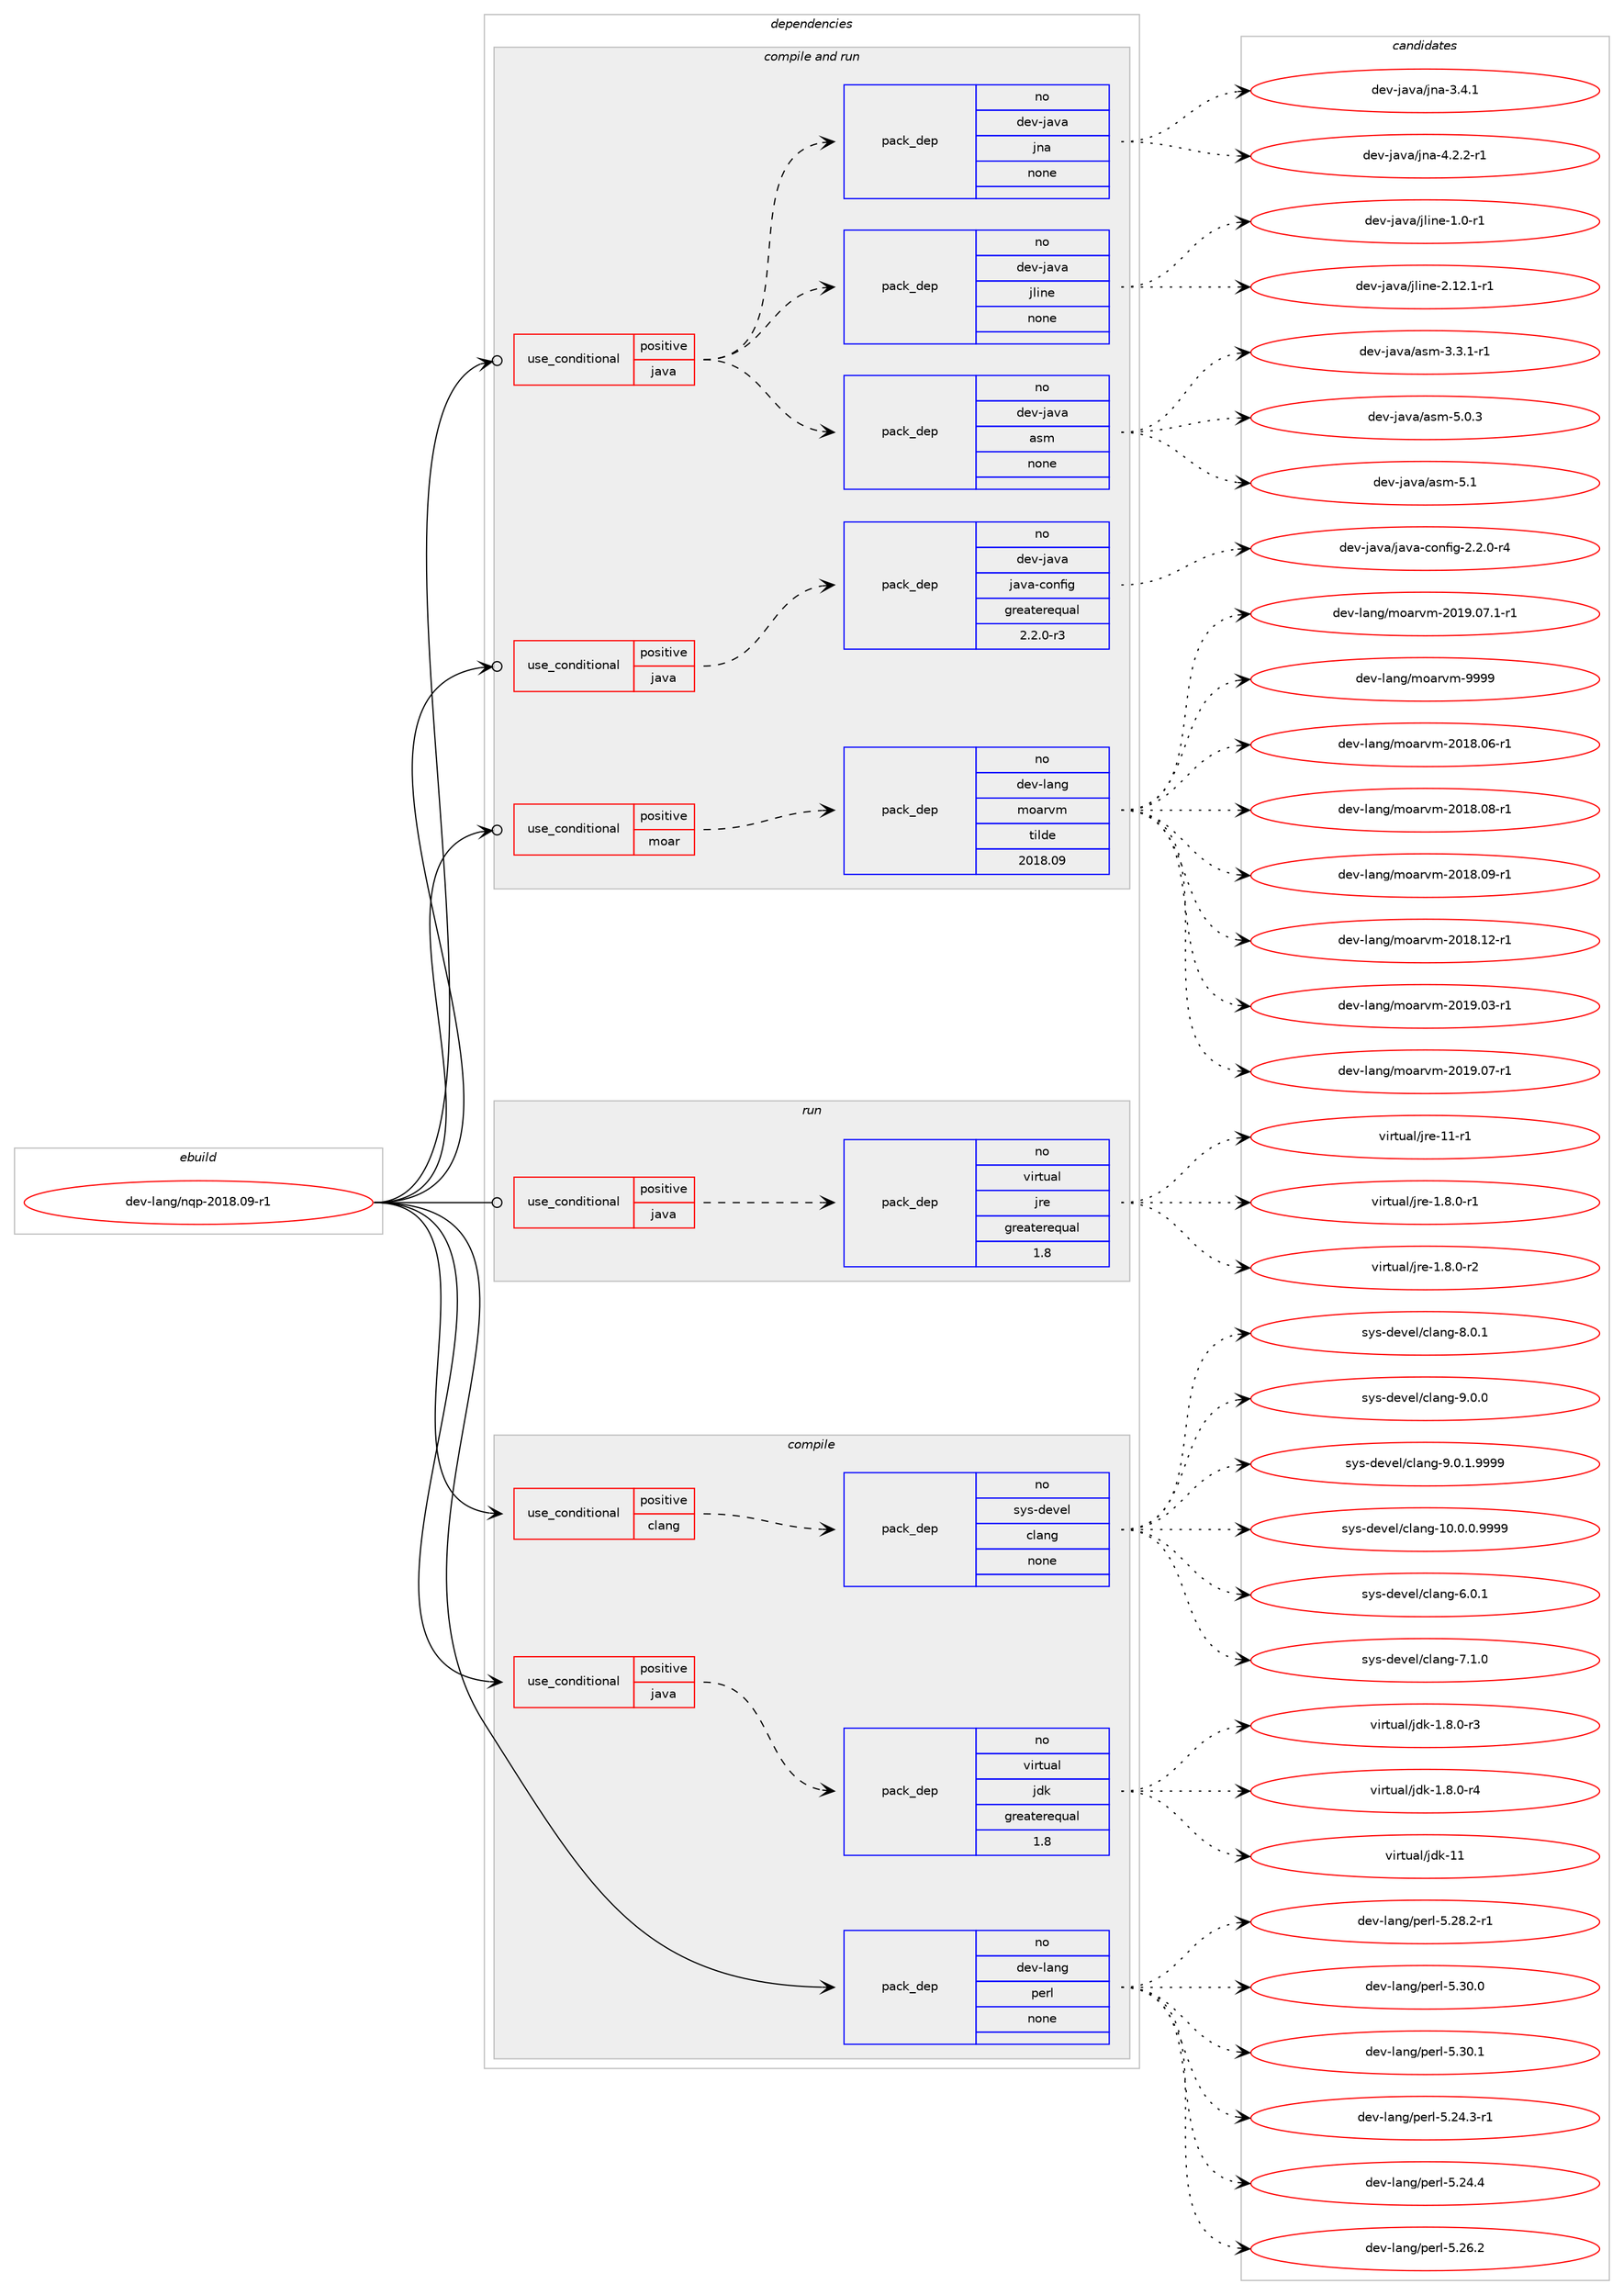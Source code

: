 digraph prolog {

# *************
# Graph options
# *************

newrank=true;
concentrate=true;
compound=true;
graph [rankdir=LR,fontname=Helvetica,fontsize=10,ranksep=1.5];#, ranksep=2.5, nodesep=0.2];
edge  [arrowhead=vee];
node  [fontname=Helvetica,fontsize=10];

# **********
# The ebuild
# **********

subgraph cluster_leftcol {
color=gray;
rank=same;
label=<<i>ebuild</i>>;
id [label="dev-lang/nqp-2018.09-r1", color=red, width=4, href="../dev-lang/nqp-2018.09-r1.svg"];
}

# ****************
# The dependencies
# ****************

subgraph cluster_midcol {
color=gray;
label=<<i>dependencies</i>>;
subgraph cluster_compile {
fillcolor="#eeeeee";
style=filled;
label=<<i>compile</i>>;
subgraph cond129983 {
dependency559126 [label=<<TABLE BORDER="0" CELLBORDER="1" CELLSPACING="0" CELLPADDING="4"><TR><TD ROWSPAN="3" CELLPADDING="10">use_conditional</TD></TR><TR><TD>positive</TD></TR><TR><TD>clang</TD></TR></TABLE>>, shape=none, color=red];
subgraph pack417902 {
dependency559127 [label=<<TABLE BORDER="0" CELLBORDER="1" CELLSPACING="0" CELLPADDING="4" WIDTH="220"><TR><TD ROWSPAN="6" CELLPADDING="30">pack_dep</TD></TR><TR><TD WIDTH="110">no</TD></TR><TR><TD>sys-devel</TD></TR><TR><TD>clang</TD></TR><TR><TD>none</TD></TR><TR><TD></TD></TR></TABLE>>, shape=none, color=blue];
}
dependency559126:e -> dependency559127:w [weight=20,style="dashed",arrowhead="vee"];
}
id:e -> dependency559126:w [weight=20,style="solid",arrowhead="vee"];
subgraph cond129984 {
dependency559128 [label=<<TABLE BORDER="0" CELLBORDER="1" CELLSPACING="0" CELLPADDING="4"><TR><TD ROWSPAN="3" CELLPADDING="10">use_conditional</TD></TR><TR><TD>positive</TD></TR><TR><TD>java</TD></TR></TABLE>>, shape=none, color=red];
subgraph pack417903 {
dependency559129 [label=<<TABLE BORDER="0" CELLBORDER="1" CELLSPACING="0" CELLPADDING="4" WIDTH="220"><TR><TD ROWSPAN="6" CELLPADDING="30">pack_dep</TD></TR><TR><TD WIDTH="110">no</TD></TR><TR><TD>virtual</TD></TR><TR><TD>jdk</TD></TR><TR><TD>greaterequal</TD></TR><TR><TD>1.8</TD></TR></TABLE>>, shape=none, color=blue];
}
dependency559128:e -> dependency559129:w [weight=20,style="dashed",arrowhead="vee"];
}
id:e -> dependency559128:w [weight=20,style="solid",arrowhead="vee"];
subgraph pack417904 {
dependency559130 [label=<<TABLE BORDER="0" CELLBORDER="1" CELLSPACING="0" CELLPADDING="4" WIDTH="220"><TR><TD ROWSPAN="6" CELLPADDING="30">pack_dep</TD></TR><TR><TD WIDTH="110">no</TD></TR><TR><TD>dev-lang</TD></TR><TR><TD>perl</TD></TR><TR><TD>none</TD></TR><TR><TD></TD></TR></TABLE>>, shape=none, color=blue];
}
id:e -> dependency559130:w [weight=20,style="solid",arrowhead="vee"];
}
subgraph cluster_compileandrun {
fillcolor="#eeeeee";
style=filled;
label=<<i>compile and run</i>>;
subgraph cond129985 {
dependency559131 [label=<<TABLE BORDER="0" CELLBORDER="1" CELLSPACING="0" CELLPADDING="4"><TR><TD ROWSPAN="3" CELLPADDING="10">use_conditional</TD></TR><TR><TD>positive</TD></TR><TR><TD>java</TD></TR></TABLE>>, shape=none, color=red];
subgraph pack417905 {
dependency559132 [label=<<TABLE BORDER="0" CELLBORDER="1" CELLSPACING="0" CELLPADDING="4" WIDTH="220"><TR><TD ROWSPAN="6" CELLPADDING="30">pack_dep</TD></TR><TR><TD WIDTH="110">no</TD></TR><TR><TD>dev-java</TD></TR><TR><TD>asm</TD></TR><TR><TD>none</TD></TR><TR><TD></TD></TR></TABLE>>, shape=none, color=blue];
}
dependency559131:e -> dependency559132:w [weight=20,style="dashed",arrowhead="vee"];
subgraph pack417906 {
dependency559133 [label=<<TABLE BORDER="0" CELLBORDER="1" CELLSPACING="0" CELLPADDING="4" WIDTH="220"><TR><TD ROWSPAN="6" CELLPADDING="30">pack_dep</TD></TR><TR><TD WIDTH="110">no</TD></TR><TR><TD>dev-java</TD></TR><TR><TD>jline</TD></TR><TR><TD>none</TD></TR><TR><TD></TD></TR></TABLE>>, shape=none, color=blue];
}
dependency559131:e -> dependency559133:w [weight=20,style="dashed",arrowhead="vee"];
subgraph pack417907 {
dependency559134 [label=<<TABLE BORDER="0" CELLBORDER="1" CELLSPACING="0" CELLPADDING="4" WIDTH="220"><TR><TD ROWSPAN="6" CELLPADDING="30">pack_dep</TD></TR><TR><TD WIDTH="110">no</TD></TR><TR><TD>dev-java</TD></TR><TR><TD>jna</TD></TR><TR><TD>none</TD></TR><TR><TD></TD></TR></TABLE>>, shape=none, color=blue];
}
dependency559131:e -> dependency559134:w [weight=20,style="dashed",arrowhead="vee"];
}
id:e -> dependency559131:w [weight=20,style="solid",arrowhead="odotvee"];
subgraph cond129986 {
dependency559135 [label=<<TABLE BORDER="0" CELLBORDER="1" CELLSPACING="0" CELLPADDING="4"><TR><TD ROWSPAN="3" CELLPADDING="10">use_conditional</TD></TR><TR><TD>positive</TD></TR><TR><TD>java</TD></TR></TABLE>>, shape=none, color=red];
subgraph pack417908 {
dependency559136 [label=<<TABLE BORDER="0" CELLBORDER="1" CELLSPACING="0" CELLPADDING="4" WIDTH="220"><TR><TD ROWSPAN="6" CELLPADDING="30">pack_dep</TD></TR><TR><TD WIDTH="110">no</TD></TR><TR><TD>dev-java</TD></TR><TR><TD>java-config</TD></TR><TR><TD>greaterequal</TD></TR><TR><TD>2.2.0-r3</TD></TR></TABLE>>, shape=none, color=blue];
}
dependency559135:e -> dependency559136:w [weight=20,style="dashed",arrowhead="vee"];
}
id:e -> dependency559135:w [weight=20,style="solid",arrowhead="odotvee"];
subgraph cond129987 {
dependency559137 [label=<<TABLE BORDER="0" CELLBORDER="1" CELLSPACING="0" CELLPADDING="4"><TR><TD ROWSPAN="3" CELLPADDING="10">use_conditional</TD></TR><TR><TD>positive</TD></TR><TR><TD>moar</TD></TR></TABLE>>, shape=none, color=red];
subgraph pack417909 {
dependency559138 [label=<<TABLE BORDER="0" CELLBORDER="1" CELLSPACING="0" CELLPADDING="4" WIDTH="220"><TR><TD ROWSPAN="6" CELLPADDING="30">pack_dep</TD></TR><TR><TD WIDTH="110">no</TD></TR><TR><TD>dev-lang</TD></TR><TR><TD>moarvm</TD></TR><TR><TD>tilde</TD></TR><TR><TD>2018.09</TD></TR></TABLE>>, shape=none, color=blue];
}
dependency559137:e -> dependency559138:w [weight=20,style="dashed",arrowhead="vee"];
}
id:e -> dependency559137:w [weight=20,style="solid",arrowhead="odotvee"];
}
subgraph cluster_run {
fillcolor="#eeeeee";
style=filled;
label=<<i>run</i>>;
subgraph cond129988 {
dependency559139 [label=<<TABLE BORDER="0" CELLBORDER="1" CELLSPACING="0" CELLPADDING="4"><TR><TD ROWSPAN="3" CELLPADDING="10">use_conditional</TD></TR><TR><TD>positive</TD></TR><TR><TD>java</TD></TR></TABLE>>, shape=none, color=red];
subgraph pack417910 {
dependency559140 [label=<<TABLE BORDER="0" CELLBORDER="1" CELLSPACING="0" CELLPADDING="4" WIDTH="220"><TR><TD ROWSPAN="6" CELLPADDING="30">pack_dep</TD></TR><TR><TD WIDTH="110">no</TD></TR><TR><TD>virtual</TD></TR><TR><TD>jre</TD></TR><TR><TD>greaterequal</TD></TR><TR><TD>1.8</TD></TR></TABLE>>, shape=none, color=blue];
}
dependency559139:e -> dependency559140:w [weight=20,style="dashed",arrowhead="vee"];
}
id:e -> dependency559139:w [weight=20,style="solid",arrowhead="odot"];
}
}

# **************
# The candidates
# **************

subgraph cluster_choices {
rank=same;
color=gray;
label=<<i>candidates</i>>;

subgraph choice417902 {
color=black;
nodesep=1;
choice11512111545100101118101108479910897110103454948464846484657575757 [label="sys-devel/clang-10.0.0.9999", color=red, width=4,href="../sys-devel/clang-10.0.0.9999.svg"];
choice11512111545100101118101108479910897110103455446484649 [label="sys-devel/clang-6.0.1", color=red, width=4,href="../sys-devel/clang-6.0.1.svg"];
choice11512111545100101118101108479910897110103455546494648 [label="sys-devel/clang-7.1.0", color=red, width=4,href="../sys-devel/clang-7.1.0.svg"];
choice11512111545100101118101108479910897110103455646484649 [label="sys-devel/clang-8.0.1", color=red, width=4,href="../sys-devel/clang-8.0.1.svg"];
choice11512111545100101118101108479910897110103455746484648 [label="sys-devel/clang-9.0.0", color=red, width=4,href="../sys-devel/clang-9.0.0.svg"];
choice115121115451001011181011084799108971101034557464846494657575757 [label="sys-devel/clang-9.0.1.9999", color=red, width=4,href="../sys-devel/clang-9.0.1.9999.svg"];
dependency559127:e -> choice11512111545100101118101108479910897110103454948464846484657575757:w [style=dotted,weight="100"];
dependency559127:e -> choice11512111545100101118101108479910897110103455446484649:w [style=dotted,weight="100"];
dependency559127:e -> choice11512111545100101118101108479910897110103455546494648:w [style=dotted,weight="100"];
dependency559127:e -> choice11512111545100101118101108479910897110103455646484649:w [style=dotted,weight="100"];
dependency559127:e -> choice11512111545100101118101108479910897110103455746484648:w [style=dotted,weight="100"];
dependency559127:e -> choice115121115451001011181011084799108971101034557464846494657575757:w [style=dotted,weight="100"];
}
subgraph choice417903 {
color=black;
nodesep=1;
choice11810511411611797108471061001074549465646484511451 [label="virtual/jdk-1.8.0-r3", color=red, width=4,href="../virtual/jdk-1.8.0-r3.svg"];
choice11810511411611797108471061001074549465646484511452 [label="virtual/jdk-1.8.0-r4", color=red, width=4,href="../virtual/jdk-1.8.0-r4.svg"];
choice1181051141161179710847106100107454949 [label="virtual/jdk-11", color=red, width=4,href="../virtual/jdk-11.svg"];
dependency559129:e -> choice11810511411611797108471061001074549465646484511451:w [style=dotted,weight="100"];
dependency559129:e -> choice11810511411611797108471061001074549465646484511452:w [style=dotted,weight="100"];
dependency559129:e -> choice1181051141161179710847106100107454949:w [style=dotted,weight="100"];
}
subgraph choice417904 {
color=black;
nodesep=1;
choice100101118451089711010347112101114108455346505246514511449 [label="dev-lang/perl-5.24.3-r1", color=red, width=4,href="../dev-lang/perl-5.24.3-r1.svg"];
choice10010111845108971101034711210111410845534650524652 [label="dev-lang/perl-5.24.4", color=red, width=4,href="../dev-lang/perl-5.24.4.svg"];
choice10010111845108971101034711210111410845534650544650 [label="dev-lang/perl-5.26.2", color=red, width=4,href="../dev-lang/perl-5.26.2.svg"];
choice100101118451089711010347112101114108455346505646504511449 [label="dev-lang/perl-5.28.2-r1", color=red, width=4,href="../dev-lang/perl-5.28.2-r1.svg"];
choice10010111845108971101034711210111410845534651484648 [label="dev-lang/perl-5.30.0", color=red, width=4,href="../dev-lang/perl-5.30.0.svg"];
choice10010111845108971101034711210111410845534651484649 [label="dev-lang/perl-5.30.1", color=red, width=4,href="../dev-lang/perl-5.30.1.svg"];
dependency559130:e -> choice100101118451089711010347112101114108455346505246514511449:w [style=dotted,weight="100"];
dependency559130:e -> choice10010111845108971101034711210111410845534650524652:w [style=dotted,weight="100"];
dependency559130:e -> choice10010111845108971101034711210111410845534650544650:w [style=dotted,weight="100"];
dependency559130:e -> choice100101118451089711010347112101114108455346505646504511449:w [style=dotted,weight="100"];
dependency559130:e -> choice10010111845108971101034711210111410845534651484648:w [style=dotted,weight="100"];
dependency559130:e -> choice10010111845108971101034711210111410845534651484649:w [style=dotted,weight="100"];
}
subgraph choice417905 {
color=black;
nodesep=1;
choice10010111845106971189747971151094551465146494511449 [label="dev-java/asm-3.3.1-r1", color=red, width=4,href="../dev-java/asm-3.3.1-r1.svg"];
choice1001011184510697118974797115109455346484651 [label="dev-java/asm-5.0.3", color=red, width=4,href="../dev-java/asm-5.0.3.svg"];
choice100101118451069711897479711510945534649 [label="dev-java/asm-5.1", color=red, width=4,href="../dev-java/asm-5.1.svg"];
dependency559132:e -> choice10010111845106971189747971151094551465146494511449:w [style=dotted,weight="100"];
dependency559132:e -> choice1001011184510697118974797115109455346484651:w [style=dotted,weight="100"];
dependency559132:e -> choice100101118451069711897479711510945534649:w [style=dotted,weight="100"];
}
subgraph choice417906 {
color=black;
nodesep=1;
choice10010111845106971189747106108105110101454946484511449 [label="dev-java/jline-1.0-r1", color=red, width=4,href="../dev-java/jline-1.0-r1.svg"];
choice10010111845106971189747106108105110101455046495046494511449 [label="dev-java/jline-2.12.1-r1", color=red, width=4,href="../dev-java/jline-2.12.1-r1.svg"];
dependency559133:e -> choice10010111845106971189747106108105110101454946484511449:w [style=dotted,weight="100"];
dependency559133:e -> choice10010111845106971189747106108105110101455046495046494511449:w [style=dotted,weight="100"];
}
subgraph choice417907 {
color=black;
nodesep=1;
choice1001011184510697118974710611097455146524649 [label="dev-java/jna-3.4.1", color=red, width=4,href="../dev-java/jna-3.4.1.svg"];
choice10010111845106971189747106110974552465046504511449 [label="dev-java/jna-4.2.2-r1", color=red, width=4,href="../dev-java/jna-4.2.2-r1.svg"];
dependency559134:e -> choice1001011184510697118974710611097455146524649:w [style=dotted,weight="100"];
dependency559134:e -> choice10010111845106971189747106110974552465046504511449:w [style=dotted,weight="100"];
}
subgraph choice417908 {
color=black;
nodesep=1;
choice10010111845106971189747106971189745991111101021051034550465046484511452 [label="dev-java/java-config-2.2.0-r4", color=red, width=4,href="../dev-java/java-config-2.2.0-r4.svg"];
dependency559136:e -> choice10010111845106971189747106971189745991111101021051034550465046484511452:w [style=dotted,weight="100"];
}
subgraph choice417909 {
color=black;
nodesep=1;
choice1001011184510897110103471091119711411810945504849564648544511449 [label="dev-lang/moarvm-2018.06-r1", color=red, width=4,href="../dev-lang/moarvm-2018.06-r1.svg"];
choice1001011184510897110103471091119711411810945504849564648564511449 [label="dev-lang/moarvm-2018.08-r1", color=red, width=4,href="../dev-lang/moarvm-2018.08-r1.svg"];
choice1001011184510897110103471091119711411810945504849564648574511449 [label="dev-lang/moarvm-2018.09-r1", color=red, width=4,href="../dev-lang/moarvm-2018.09-r1.svg"];
choice1001011184510897110103471091119711411810945504849564649504511449 [label="dev-lang/moarvm-2018.12-r1", color=red, width=4,href="../dev-lang/moarvm-2018.12-r1.svg"];
choice1001011184510897110103471091119711411810945504849574648514511449 [label="dev-lang/moarvm-2019.03-r1", color=red, width=4,href="../dev-lang/moarvm-2019.03-r1.svg"];
choice1001011184510897110103471091119711411810945504849574648554511449 [label="dev-lang/moarvm-2019.07-r1", color=red, width=4,href="../dev-lang/moarvm-2019.07-r1.svg"];
choice10010111845108971101034710911197114118109455048495746485546494511449 [label="dev-lang/moarvm-2019.07.1-r1", color=red, width=4,href="../dev-lang/moarvm-2019.07.1-r1.svg"];
choice100101118451089711010347109111971141181094557575757 [label="dev-lang/moarvm-9999", color=red, width=4,href="../dev-lang/moarvm-9999.svg"];
dependency559138:e -> choice1001011184510897110103471091119711411810945504849564648544511449:w [style=dotted,weight="100"];
dependency559138:e -> choice1001011184510897110103471091119711411810945504849564648564511449:w [style=dotted,weight="100"];
dependency559138:e -> choice1001011184510897110103471091119711411810945504849564648574511449:w [style=dotted,weight="100"];
dependency559138:e -> choice1001011184510897110103471091119711411810945504849564649504511449:w [style=dotted,weight="100"];
dependency559138:e -> choice1001011184510897110103471091119711411810945504849574648514511449:w [style=dotted,weight="100"];
dependency559138:e -> choice1001011184510897110103471091119711411810945504849574648554511449:w [style=dotted,weight="100"];
dependency559138:e -> choice10010111845108971101034710911197114118109455048495746485546494511449:w [style=dotted,weight="100"];
dependency559138:e -> choice100101118451089711010347109111971141181094557575757:w [style=dotted,weight="100"];
}
subgraph choice417910 {
color=black;
nodesep=1;
choice11810511411611797108471061141014549465646484511449 [label="virtual/jre-1.8.0-r1", color=red, width=4,href="../virtual/jre-1.8.0-r1.svg"];
choice11810511411611797108471061141014549465646484511450 [label="virtual/jre-1.8.0-r2", color=red, width=4,href="../virtual/jre-1.8.0-r2.svg"];
choice11810511411611797108471061141014549494511449 [label="virtual/jre-11-r1", color=red, width=4,href="../virtual/jre-11-r1.svg"];
dependency559140:e -> choice11810511411611797108471061141014549465646484511449:w [style=dotted,weight="100"];
dependency559140:e -> choice11810511411611797108471061141014549465646484511450:w [style=dotted,weight="100"];
dependency559140:e -> choice11810511411611797108471061141014549494511449:w [style=dotted,weight="100"];
}
}

}
